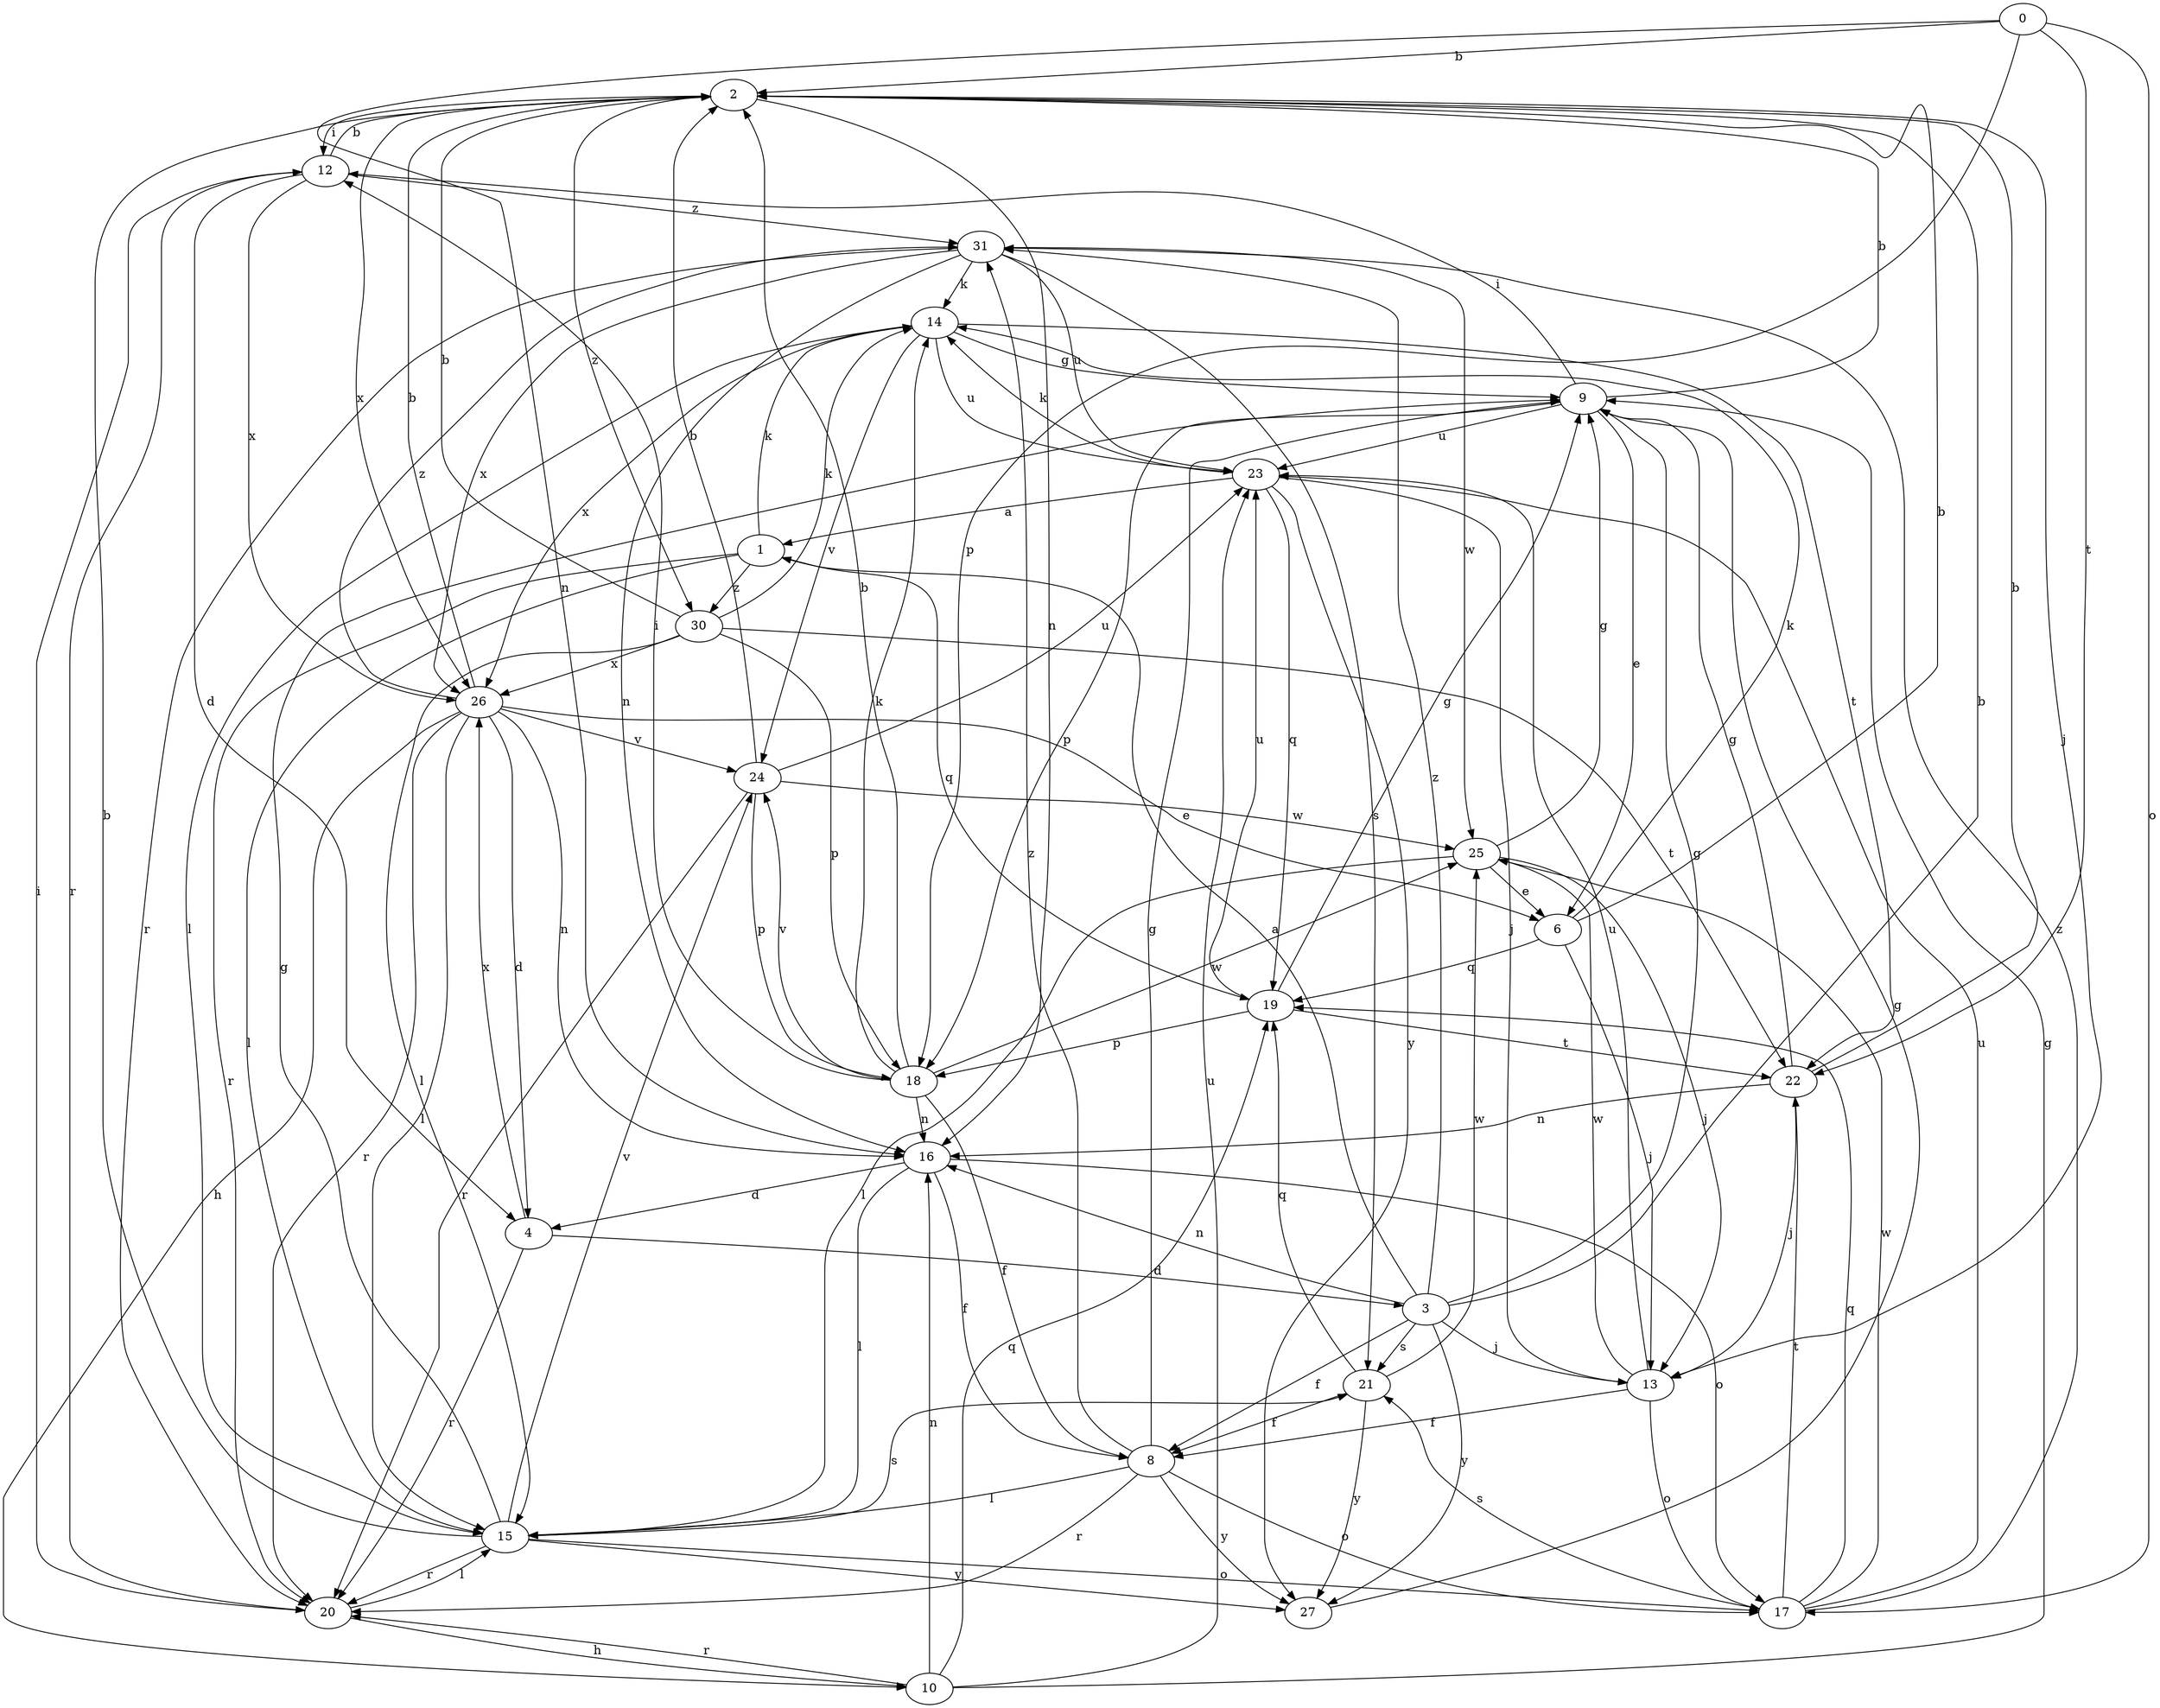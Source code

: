 strict digraph  {
0;
1;
2;
3;
4;
6;
8;
9;
10;
12;
13;
14;
15;
16;
17;
18;
19;
20;
21;
22;
23;
24;
25;
26;
27;
30;
31;
0 -> 2  [label=b];
0 -> 16  [label=n];
0 -> 17  [label=o];
0 -> 18  [label=p];
0 -> 22  [label=t];
1 -> 14  [label=k];
1 -> 15  [label=l];
1 -> 19  [label=q];
1 -> 20  [label=r];
1 -> 30  [label=z];
2 -> 12  [label=i];
2 -> 13  [label=j];
2 -> 16  [label=n];
2 -> 26  [label=x];
2 -> 30  [label=z];
3 -> 1  [label=a];
3 -> 2  [label=b];
3 -> 8  [label=f];
3 -> 9  [label=g];
3 -> 13  [label=j];
3 -> 16  [label=n];
3 -> 21  [label=s];
3 -> 27  [label=y];
3 -> 31  [label=z];
4 -> 3  [label=d];
4 -> 20  [label=r];
4 -> 26  [label=x];
6 -> 2  [label=b];
6 -> 13  [label=j];
6 -> 14  [label=k];
6 -> 19  [label=q];
8 -> 9  [label=g];
8 -> 15  [label=l];
8 -> 17  [label=o];
8 -> 20  [label=r];
8 -> 27  [label=y];
8 -> 31  [label=z];
9 -> 2  [label=b];
9 -> 6  [label=e];
9 -> 12  [label=i];
9 -> 18  [label=p];
9 -> 23  [label=u];
10 -> 9  [label=g];
10 -> 16  [label=n];
10 -> 19  [label=q];
10 -> 20  [label=r];
10 -> 23  [label=u];
12 -> 2  [label=b];
12 -> 4  [label=d];
12 -> 20  [label=r];
12 -> 26  [label=x];
12 -> 31  [label=z];
13 -> 8  [label=f];
13 -> 17  [label=o];
13 -> 23  [label=u];
13 -> 25  [label=w];
14 -> 9  [label=g];
14 -> 15  [label=l];
14 -> 22  [label=t];
14 -> 23  [label=u];
14 -> 24  [label=v];
14 -> 26  [label=x];
15 -> 2  [label=b];
15 -> 9  [label=g];
15 -> 17  [label=o];
15 -> 20  [label=r];
15 -> 21  [label=s];
15 -> 24  [label=v];
15 -> 27  [label=y];
16 -> 4  [label=d];
16 -> 8  [label=f];
16 -> 15  [label=l];
16 -> 17  [label=o];
17 -> 19  [label=q];
17 -> 21  [label=s];
17 -> 22  [label=t];
17 -> 23  [label=u];
17 -> 25  [label=w];
17 -> 31  [label=z];
18 -> 2  [label=b];
18 -> 8  [label=f];
18 -> 12  [label=i];
18 -> 14  [label=k];
18 -> 16  [label=n];
18 -> 24  [label=v];
18 -> 25  [label=w];
19 -> 9  [label=g];
19 -> 18  [label=p];
19 -> 22  [label=t];
19 -> 23  [label=u];
20 -> 10  [label=h];
20 -> 12  [label=i];
20 -> 15  [label=l];
21 -> 8  [label=f];
21 -> 19  [label=q];
21 -> 25  [label=w];
21 -> 27  [label=y];
22 -> 2  [label=b];
22 -> 9  [label=g];
22 -> 13  [label=j];
22 -> 16  [label=n];
23 -> 1  [label=a];
23 -> 13  [label=j];
23 -> 14  [label=k];
23 -> 19  [label=q];
23 -> 27  [label=y];
24 -> 2  [label=b];
24 -> 18  [label=p];
24 -> 20  [label=r];
24 -> 23  [label=u];
24 -> 25  [label=w];
25 -> 6  [label=e];
25 -> 9  [label=g];
25 -> 13  [label=j];
25 -> 15  [label=l];
26 -> 2  [label=b];
26 -> 4  [label=d];
26 -> 6  [label=e];
26 -> 10  [label=h];
26 -> 15  [label=l];
26 -> 16  [label=n];
26 -> 20  [label=r];
26 -> 24  [label=v];
26 -> 31  [label=z];
27 -> 9  [label=g];
30 -> 2  [label=b];
30 -> 14  [label=k];
30 -> 15  [label=l];
30 -> 18  [label=p];
30 -> 22  [label=t];
30 -> 26  [label=x];
31 -> 14  [label=k];
31 -> 16  [label=n];
31 -> 20  [label=r];
31 -> 21  [label=s];
31 -> 23  [label=u];
31 -> 25  [label=w];
31 -> 26  [label=x];
}
